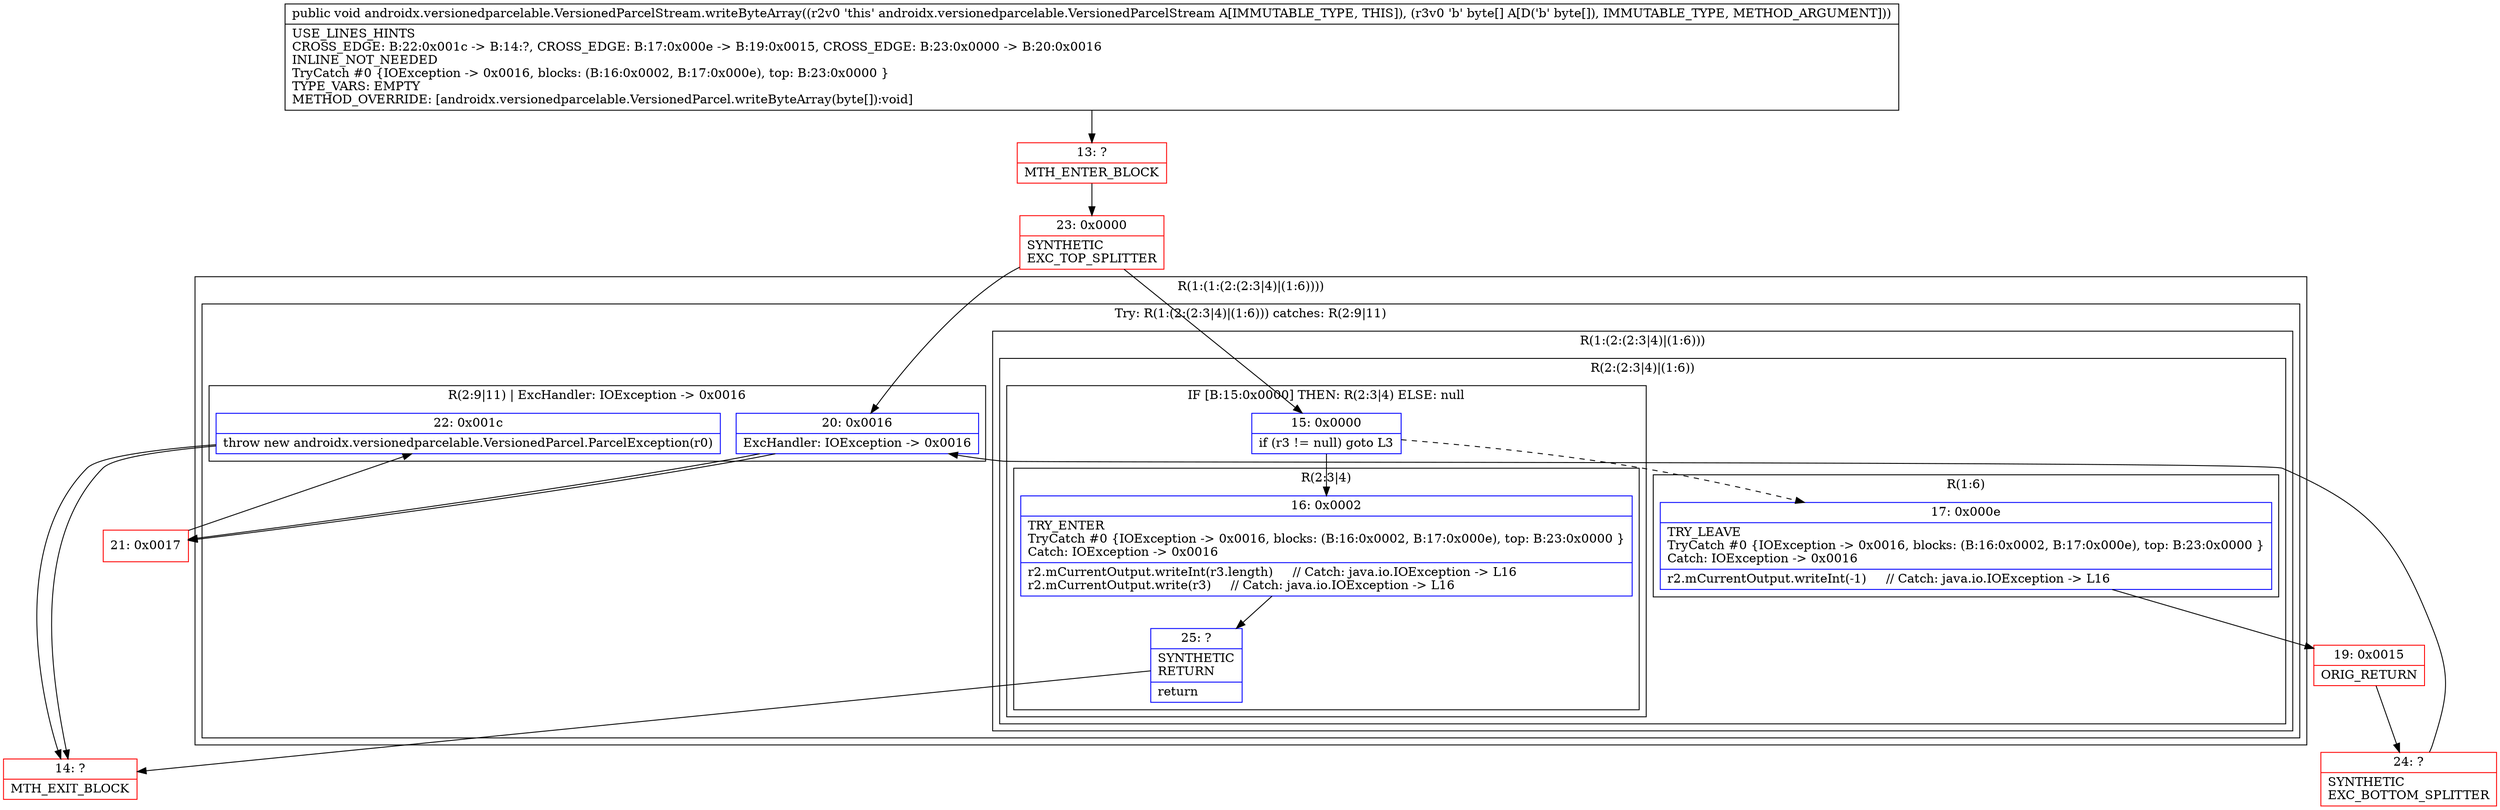 digraph "CFG forandroidx.versionedparcelable.VersionedParcelStream.writeByteArray([B)V" {
subgraph cluster_Region_1266013876 {
label = "R(1:(1:(2:(2:3|4)|(1:6))))";
node [shape=record,color=blue];
subgraph cluster_TryCatchRegion_1653330118 {
label = "Try: R(1:(2:(2:3|4)|(1:6))) catches: R(2:9|11)";
node [shape=record,color=blue];
subgraph cluster_Region_1729037402 {
label = "R(1:(2:(2:3|4)|(1:6)))";
node [shape=record,color=blue];
subgraph cluster_Region_1749859439 {
label = "R(2:(2:3|4)|(1:6))";
node [shape=record,color=blue];
subgraph cluster_IfRegion_224991140 {
label = "IF [B:15:0x0000] THEN: R(2:3|4) ELSE: null";
node [shape=record,color=blue];
Node_15 [shape=record,label="{15\:\ 0x0000|if (r3 != null) goto L3\l}"];
subgraph cluster_Region_827915055 {
label = "R(2:3|4)";
node [shape=record,color=blue];
Node_16 [shape=record,label="{16\:\ 0x0002|TRY_ENTER\lTryCatch #0 \{IOException \-\> 0x0016, blocks: (B:16:0x0002, B:17:0x000e), top: B:23:0x0000 \}\lCatch: IOException \-\> 0x0016\l|r2.mCurrentOutput.writeInt(r3.length)     \/\/ Catch: java.io.IOException \-\> L16\lr2.mCurrentOutput.write(r3)     \/\/ Catch: java.io.IOException \-\> L16\l}"];
Node_25 [shape=record,label="{25\:\ ?|SYNTHETIC\lRETURN\l|return\l}"];
}
}
subgraph cluster_Region_778699914 {
label = "R(1:6)";
node [shape=record,color=blue];
Node_17 [shape=record,label="{17\:\ 0x000e|TRY_LEAVE\lTryCatch #0 \{IOException \-\> 0x0016, blocks: (B:16:0x0002, B:17:0x000e), top: B:23:0x0000 \}\lCatch: IOException \-\> 0x0016\l|r2.mCurrentOutput.writeInt(\-1)     \/\/ Catch: java.io.IOException \-\> L16\l}"];
}
}
}
subgraph cluster_Region_591948524 {
label = "R(2:9|11) | ExcHandler: IOException \-\> 0x0016\l";
node [shape=record,color=blue];
Node_20 [shape=record,label="{20\:\ 0x0016|ExcHandler: IOException \-\> 0x0016\l}"];
Node_22 [shape=record,label="{22\:\ 0x001c|throw new androidx.versionedparcelable.VersionedParcel.ParcelException(r0)\l}"];
}
}
}
subgraph cluster_Region_591948524 {
label = "R(2:9|11) | ExcHandler: IOException \-\> 0x0016\l";
node [shape=record,color=blue];
Node_20 [shape=record,label="{20\:\ 0x0016|ExcHandler: IOException \-\> 0x0016\l}"];
Node_22 [shape=record,label="{22\:\ 0x001c|throw new androidx.versionedparcelable.VersionedParcel.ParcelException(r0)\l}"];
}
Node_13 [shape=record,color=red,label="{13\:\ ?|MTH_ENTER_BLOCK\l}"];
Node_23 [shape=record,color=red,label="{23\:\ 0x0000|SYNTHETIC\lEXC_TOP_SPLITTER\l}"];
Node_14 [shape=record,color=red,label="{14\:\ ?|MTH_EXIT_BLOCK\l}"];
Node_19 [shape=record,color=red,label="{19\:\ 0x0015|ORIG_RETURN\l}"];
Node_24 [shape=record,color=red,label="{24\:\ ?|SYNTHETIC\lEXC_BOTTOM_SPLITTER\l}"];
Node_21 [shape=record,color=red,label="{21\:\ 0x0017}"];
MethodNode[shape=record,label="{public void androidx.versionedparcelable.VersionedParcelStream.writeByteArray((r2v0 'this' androidx.versionedparcelable.VersionedParcelStream A[IMMUTABLE_TYPE, THIS]), (r3v0 'b' byte[] A[D('b' byte[]), IMMUTABLE_TYPE, METHOD_ARGUMENT]))  | USE_LINES_HINTS\lCROSS_EDGE: B:22:0x001c \-\> B:14:?, CROSS_EDGE: B:17:0x000e \-\> B:19:0x0015, CROSS_EDGE: B:23:0x0000 \-\> B:20:0x0016\lINLINE_NOT_NEEDED\lTryCatch #0 \{IOException \-\> 0x0016, blocks: (B:16:0x0002, B:17:0x000e), top: B:23:0x0000 \}\lTYPE_VARS: EMPTY\lMETHOD_OVERRIDE: [androidx.versionedparcelable.VersionedParcel.writeByteArray(byte[]):void]\l}"];
MethodNode -> Node_13;Node_15 -> Node_16;
Node_15 -> Node_17[style=dashed];
Node_16 -> Node_25;
Node_25 -> Node_14;
Node_17 -> Node_19;
Node_20 -> Node_21;
Node_22 -> Node_14;
Node_20 -> Node_21;
Node_22 -> Node_14;
Node_13 -> Node_23;
Node_23 -> Node_15;
Node_23 -> Node_20;
Node_19 -> Node_24;
Node_24 -> Node_20;
Node_21 -> Node_22;
}

